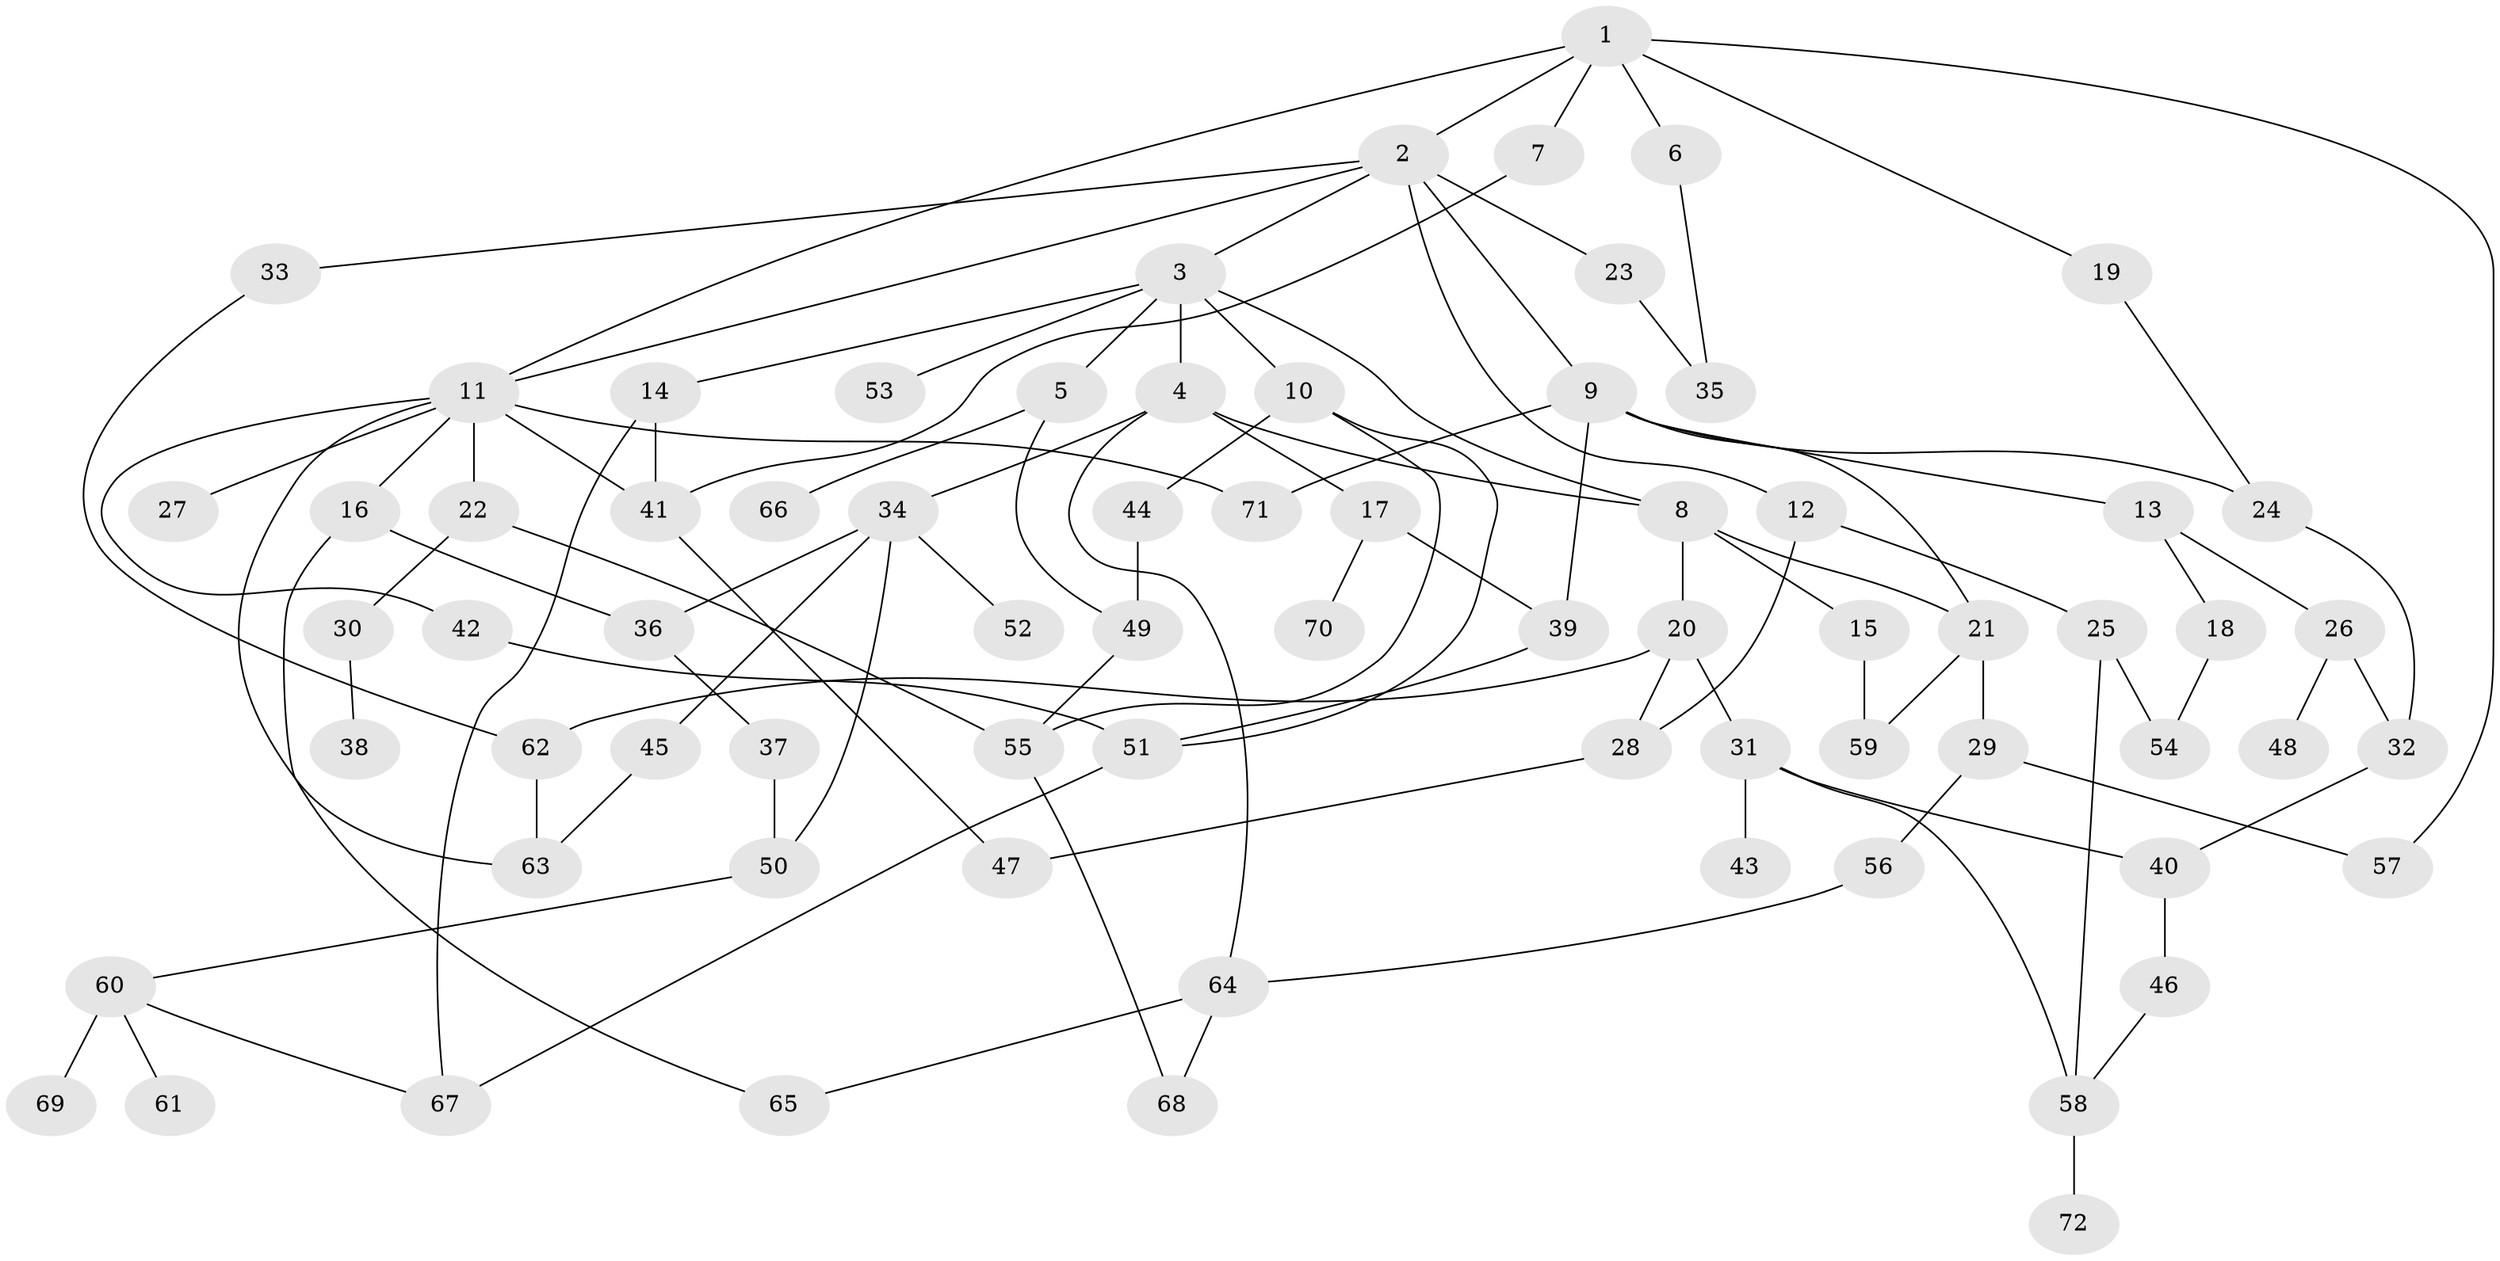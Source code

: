 // Generated by graph-tools (version 1.1) at 2025/01/03/09/25 03:01:09]
// undirected, 72 vertices, 104 edges
graph export_dot {
graph [start="1"]
  node [color=gray90,style=filled];
  1;
  2;
  3;
  4;
  5;
  6;
  7;
  8;
  9;
  10;
  11;
  12;
  13;
  14;
  15;
  16;
  17;
  18;
  19;
  20;
  21;
  22;
  23;
  24;
  25;
  26;
  27;
  28;
  29;
  30;
  31;
  32;
  33;
  34;
  35;
  36;
  37;
  38;
  39;
  40;
  41;
  42;
  43;
  44;
  45;
  46;
  47;
  48;
  49;
  50;
  51;
  52;
  53;
  54;
  55;
  56;
  57;
  58;
  59;
  60;
  61;
  62;
  63;
  64;
  65;
  66;
  67;
  68;
  69;
  70;
  71;
  72;
  1 -- 2;
  1 -- 6;
  1 -- 7;
  1 -- 11;
  1 -- 19;
  1 -- 57;
  2 -- 3;
  2 -- 9;
  2 -- 12;
  2 -- 23;
  2 -- 33;
  2 -- 11;
  3 -- 4;
  3 -- 5;
  3 -- 10;
  3 -- 14;
  3 -- 53;
  3 -- 8;
  4 -- 8;
  4 -- 17;
  4 -- 34;
  4 -- 64;
  5 -- 49;
  5 -- 66;
  6 -- 35;
  7 -- 41;
  8 -- 15;
  8 -- 20;
  8 -- 21;
  9 -- 13;
  9 -- 21;
  9 -- 24;
  9 -- 39;
  9 -- 71;
  10 -- 44;
  10 -- 51;
  10 -- 55;
  11 -- 16;
  11 -- 22;
  11 -- 27;
  11 -- 41;
  11 -- 42;
  11 -- 71;
  11 -- 63;
  12 -- 25;
  12 -- 28;
  13 -- 18;
  13 -- 26;
  14 -- 41;
  14 -- 67;
  15 -- 59;
  16 -- 36;
  16 -- 65;
  17 -- 70;
  17 -- 39;
  18 -- 54;
  19 -- 24;
  20 -- 31;
  20 -- 62;
  20 -- 28;
  21 -- 29;
  21 -- 59;
  22 -- 30;
  22 -- 55;
  23 -- 35;
  24 -- 32;
  25 -- 54;
  25 -- 58;
  26 -- 32;
  26 -- 48;
  28 -- 47;
  29 -- 56;
  29 -- 57;
  30 -- 38;
  31 -- 43;
  31 -- 40;
  31 -- 58;
  32 -- 40;
  33 -- 62;
  34 -- 36;
  34 -- 45;
  34 -- 50;
  34 -- 52;
  36 -- 37;
  37 -- 50;
  39 -- 51;
  40 -- 46;
  41 -- 47;
  42 -- 51;
  44 -- 49;
  45 -- 63;
  46 -- 58;
  49 -- 55;
  50 -- 60;
  51 -- 67;
  55 -- 68;
  56 -- 64;
  58 -- 72;
  60 -- 61;
  60 -- 69;
  60 -- 67;
  62 -- 63;
  64 -- 65;
  64 -- 68;
}
